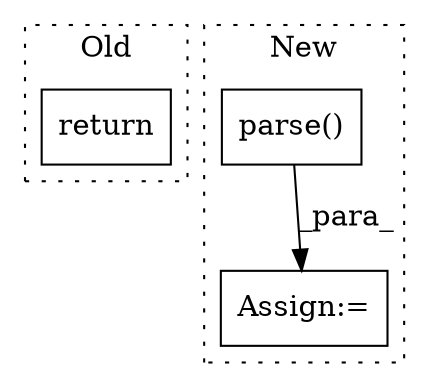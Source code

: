 digraph G {
subgraph cluster0 {
1 [label="return" a="93" s="1030" l="7" shape="box"];
label = "Old";
style="dotted";
}
subgraph cluster1 {
2 [label="parse()" a="75" s="2121,2150" l="16,1" shape="box"];
3 [label="Assign:=" a="68" s="2118" l="3" shape="box"];
label = "New";
style="dotted";
}
2 -> 3 [label="_para_"];
}